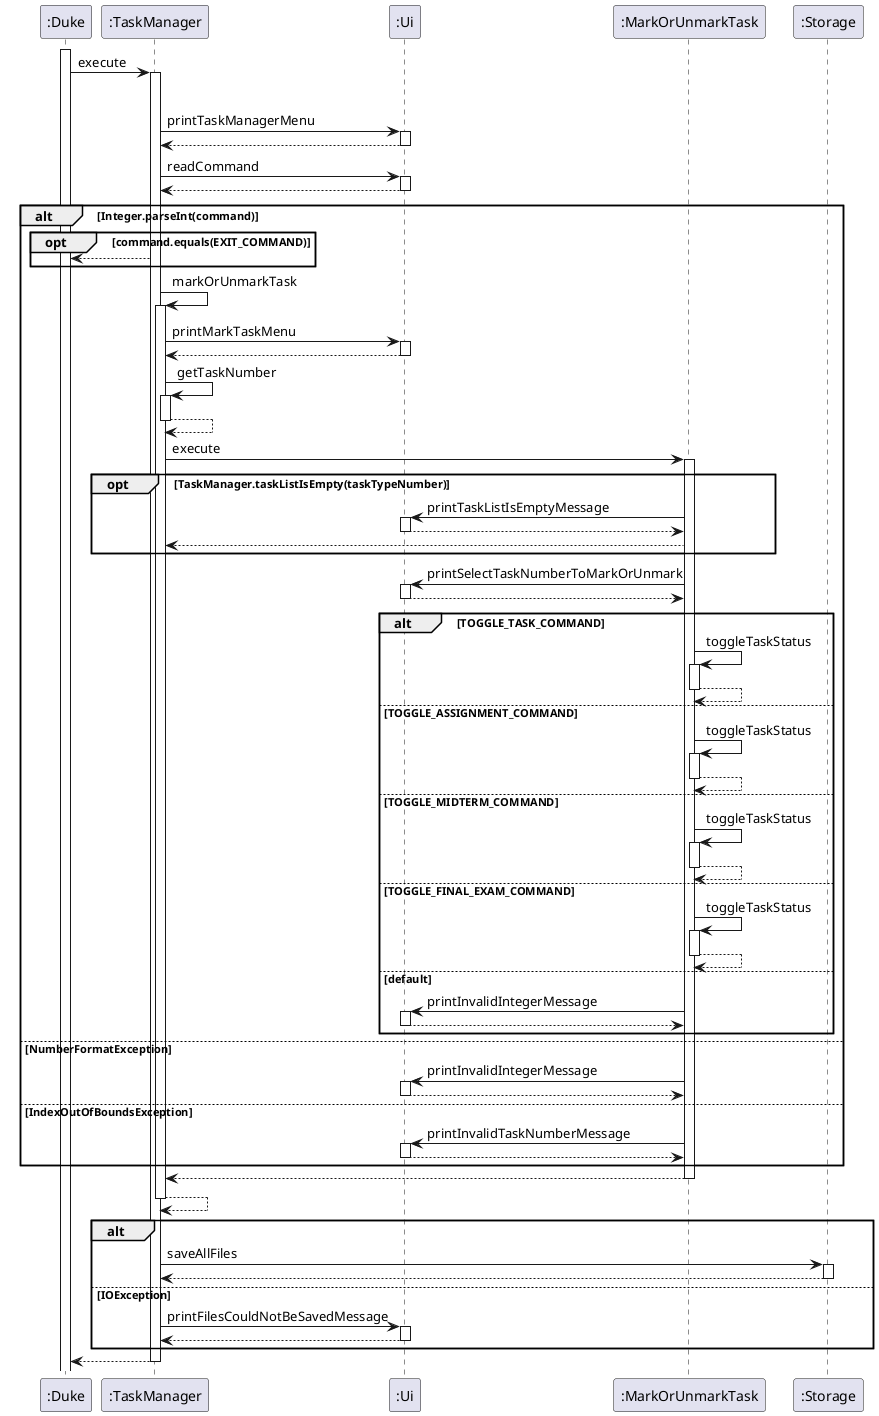 @startuml

activate ":Duke"
":Duke" -> ":TaskManager"++ : execute

loop true

":TaskManager" -> ":Ui"++ : printTaskManagerMenu
return
":TaskManager" -> ":Ui"++ : readCommand
return

alt Integer.parseInt(command)
    opt command.equals(EXIT_COMMAND)
    ":TaskManager" --> ":Duke"
    end

":TaskManager" -> ":TaskManager"++ : markOrUnmarkTask
":TaskManager" -> ":Ui"++ : printMarkTaskMenu
return
":TaskManager" -> ":TaskManager"++ : getTaskNumber
return
":TaskManager" -> ":MarkOrUnmarkTask"++ : execute

opt TaskManager.taskListIsEmpty(taskTypeNumber)
    ":MarkOrUnmarkTask" -> ":Ui"++ : printTaskListIsEmptyMessage
    return
    ":MarkOrUnmarkTask" --> ":TaskManager"
    end
    ":MarkOrUnmarkTask" -> ":Ui"++ : printSelectTaskNumberToMarkOrUnmark
    return
    alt TOGGLE_TASK_COMMAND
    ":MarkOrUnmarkTask" -> ":MarkOrUnmarkTask"++ : toggleTaskStatus
    return
    else TOGGLE_ASSIGNMENT_COMMAND
    ":MarkOrUnmarkTask" -> ":MarkOrUnmarkTask"++ : toggleTaskStatus
    return
    else TOGGLE_MIDTERM_COMMAND
    ":MarkOrUnmarkTask" -> ":MarkOrUnmarkTask"++ : toggleTaskStatus
    return
    else TOGGLE_FINAL_EXAM_COMMAND
    ":MarkOrUnmarkTask" -> ":MarkOrUnmarkTask"++ : toggleTaskStatus
    return
    else default
    ":MarkOrUnmarkTask" -> ":Ui"++ : printInvalidIntegerMessage
    return
    end

else NumberFormatException
":MarkOrUnmarkTask" -> ":Ui"++ : printInvalidIntegerMessage
return

else IndexOutOfBoundsException
":MarkOrUnmarkTask" -> ":Ui"++ : printInvalidTaskNumberMessage
return
end

return
return

alt
":TaskManager" -> ":Storage"++ : saveAllFiles
return
else IOException
":TaskManager" -> ":Ui"++ : printFilesCouldNotBeSavedMessage
return
end

return

@enduml